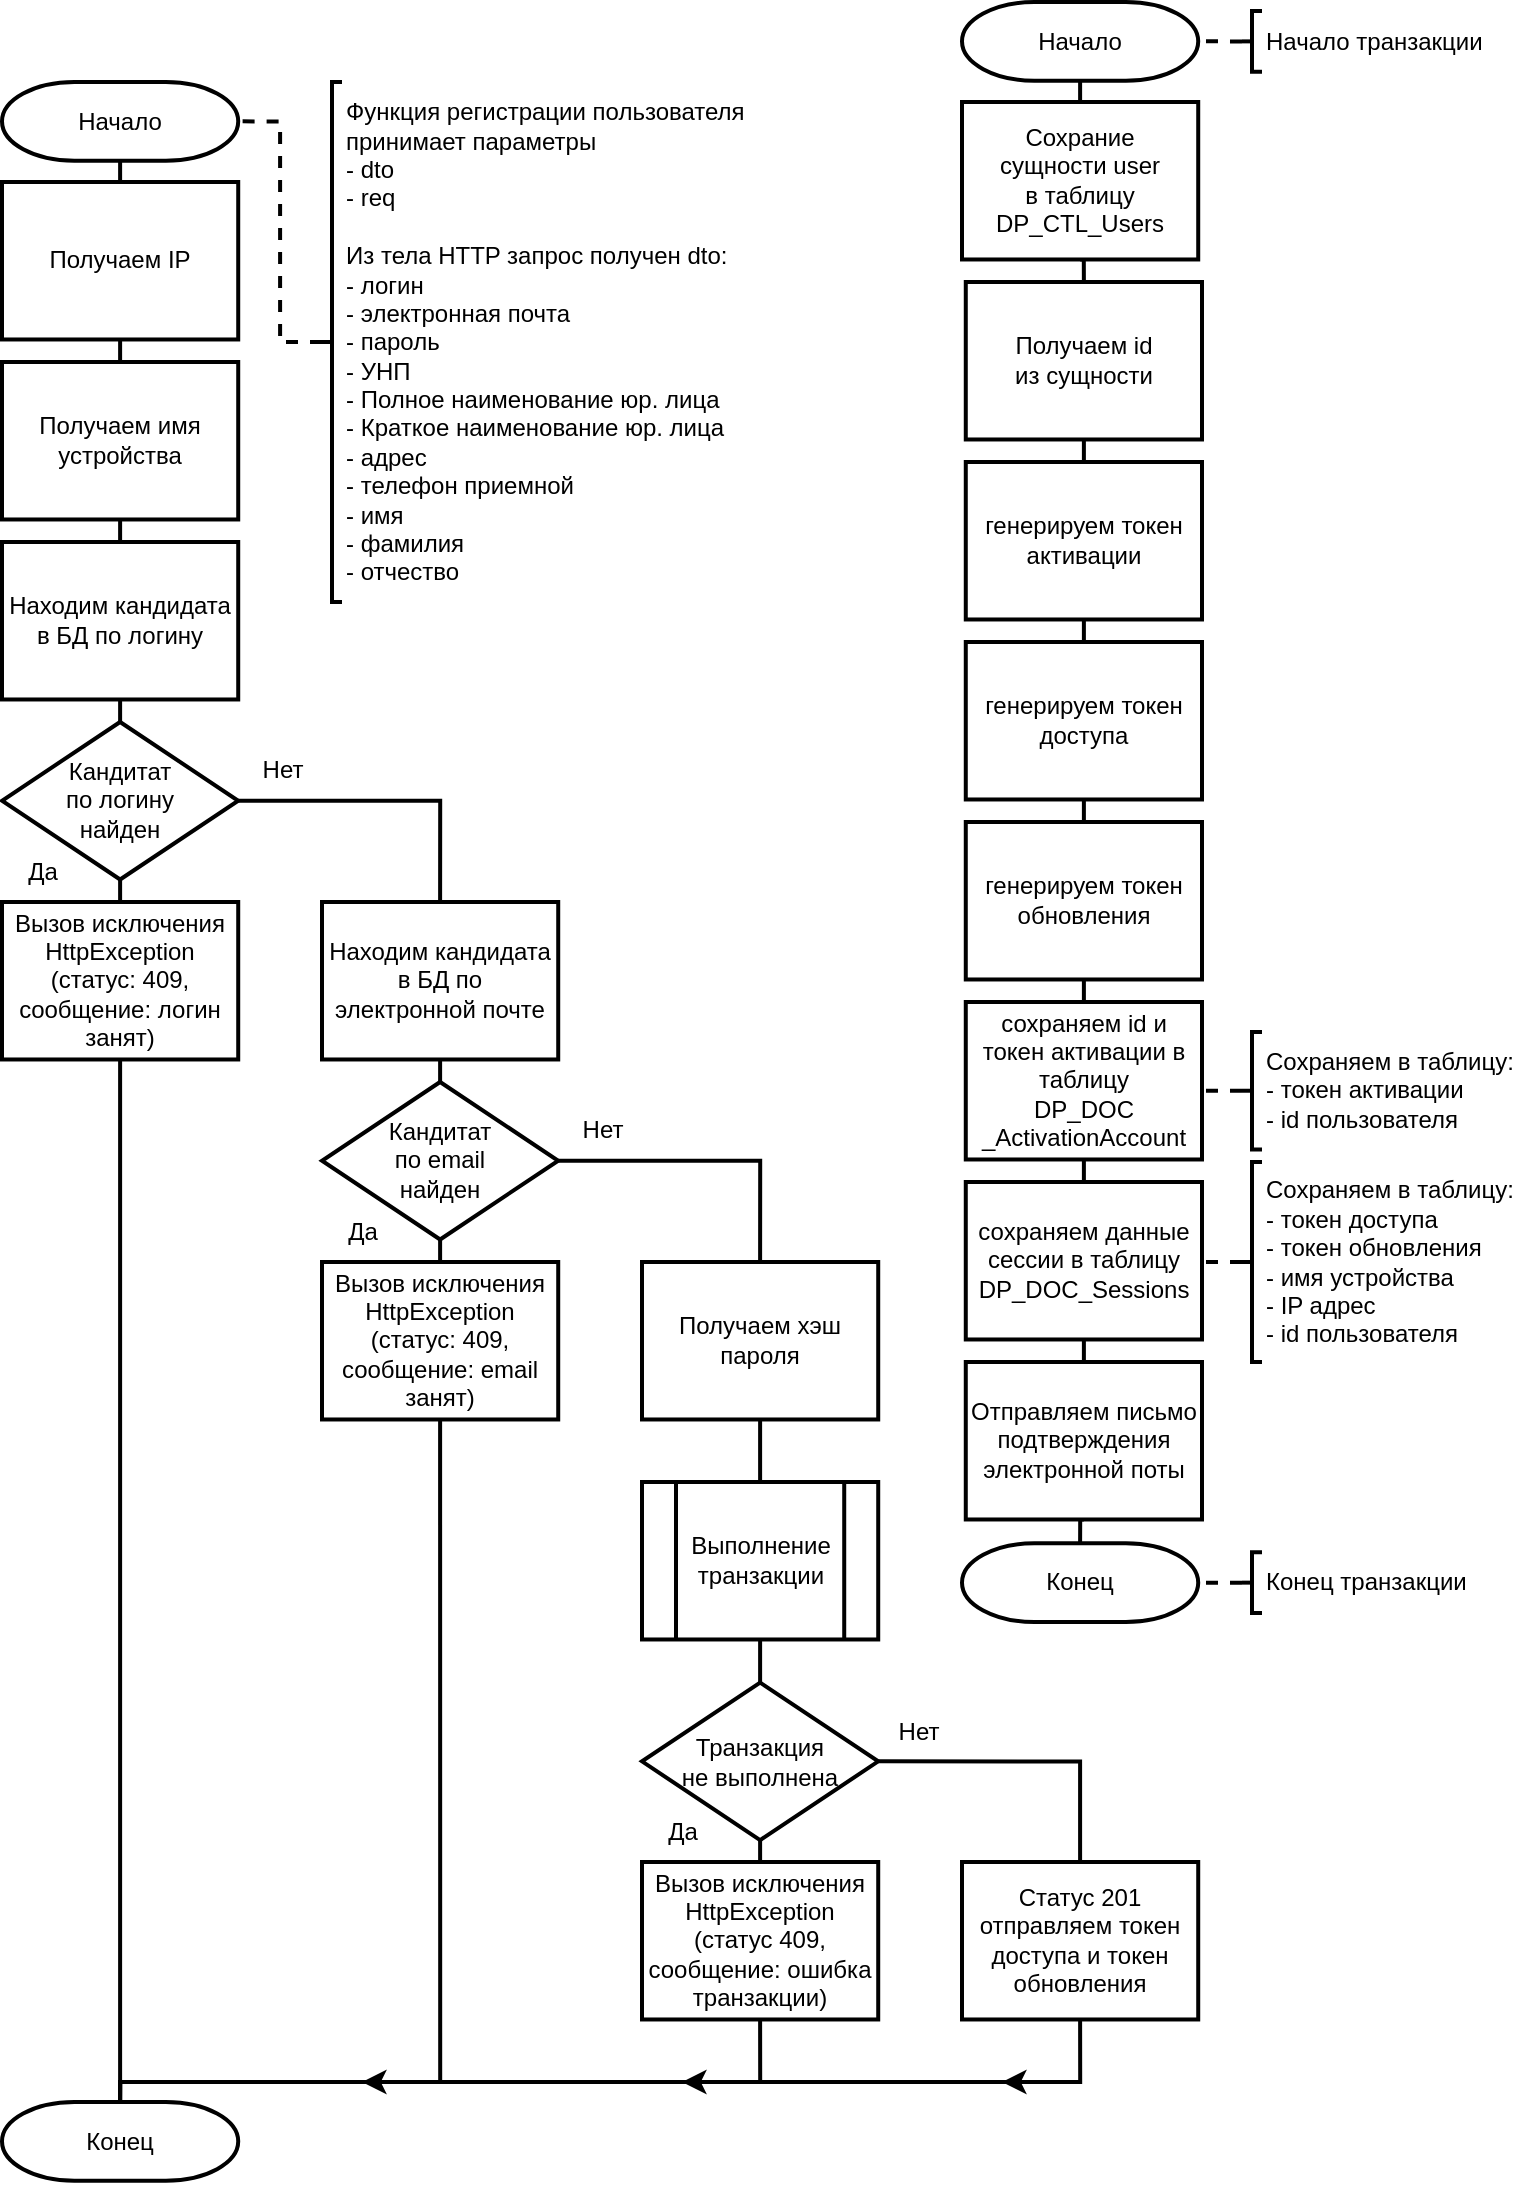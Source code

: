 <mxfile version="21.2.8" type="device">
  <diagram name="Page-1" id="65RWS4c9OcAGgr6btjHW">
    <mxGraphModel dx="1418" dy="1997" grid="1" gridSize="10" guides="1" tooltips="1" connect="1" arrows="1" fold="1" page="1" pageScale="1" pageWidth="827" pageHeight="1169" math="0" shadow="0">
      <root>
        <mxCell id="0" />
        <mxCell id="1" parent="0" />
        <mxCell id="mSg4vqagDVykyoOJezJS-27" style="edgeStyle=orthogonalEdgeStyle;rounded=0;orthogonalLoop=1;jettySize=auto;html=1;exitX=0.5;exitY=1;exitDx=0;exitDy=0;exitPerimeter=0;entryX=0.5;entryY=0;entryDx=0;entryDy=0;strokeWidth=2;endArrow=none;endFill=0;" parent="1" source="mSg4vqagDVykyoOJezJS-9" target="mSg4vqagDVykyoOJezJS-10" edge="1">
          <mxGeometry relative="1" as="geometry" />
        </mxCell>
        <mxCell id="mSg4vqagDVykyoOJezJS-9" value="Начало" style="strokeWidth=2;html=1;shape=mxgraph.flowchart.terminator;whiteSpace=wrap;" parent="1" vertex="1">
          <mxGeometry x="80" y="40" width="118.11" height="39.37" as="geometry" />
        </mxCell>
        <mxCell id="mSg4vqagDVykyoOJezJS-28" style="edgeStyle=orthogonalEdgeStyle;rounded=0;orthogonalLoop=1;jettySize=auto;html=1;exitX=0.5;exitY=1;exitDx=0;exitDy=0;entryX=0.5;entryY=0;entryDx=0;entryDy=0;endArrow=none;endFill=0;strokeWidth=2;" parent="1" source="mSg4vqagDVykyoOJezJS-10" target="mSg4vqagDVykyoOJezJS-11" edge="1">
          <mxGeometry relative="1" as="geometry" />
        </mxCell>
        <mxCell id="mSg4vqagDVykyoOJezJS-10" value="Получаем IP" style="rounded=0;whiteSpace=wrap;html=1;absoluteArcSize=1;arcSize=14;strokeWidth=2;" parent="1" vertex="1">
          <mxGeometry x="80" y="90" width="118.11" height="78.74" as="geometry" />
        </mxCell>
        <mxCell id="mSg4vqagDVykyoOJezJS-29" style="edgeStyle=orthogonalEdgeStyle;rounded=0;orthogonalLoop=1;jettySize=auto;html=1;exitX=0.5;exitY=1;exitDx=0;exitDy=0;entryX=0.5;entryY=0;entryDx=0;entryDy=0;strokeWidth=2;endArrow=none;endFill=0;" parent="1" source="mSg4vqagDVykyoOJezJS-11" target="mSg4vqagDVykyoOJezJS-16" edge="1">
          <mxGeometry relative="1" as="geometry" />
        </mxCell>
        <mxCell id="mSg4vqagDVykyoOJezJS-11" value="Получаем имя устройства" style="rounded=0;whiteSpace=wrap;html=1;absoluteArcSize=1;arcSize=14;strokeWidth=2;" parent="1" vertex="1">
          <mxGeometry x="80" y="180" width="118.11" height="78.74" as="geometry" />
        </mxCell>
        <mxCell id="mSg4vqagDVykyoOJezJS-30" style="edgeStyle=orthogonalEdgeStyle;rounded=0;orthogonalLoop=1;jettySize=auto;html=1;exitX=0.5;exitY=1;exitDx=0;exitDy=0;entryX=0.5;entryY=0;entryDx=0;entryDy=0;entryPerimeter=0;strokeWidth=2;endArrow=none;endFill=0;" parent="1" source="mSg4vqagDVykyoOJezJS-16" target="mSg4vqagDVykyoOJezJS-18" edge="1">
          <mxGeometry relative="1" as="geometry" />
        </mxCell>
        <mxCell id="mSg4vqagDVykyoOJezJS-16" value="Находим кандидата в БД по логину" style="rounded=0;whiteSpace=wrap;html=1;absoluteArcSize=1;arcSize=14;strokeWidth=2;" parent="1" vertex="1">
          <mxGeometry x="80" y="270" width="118.11" height="78.74" as="geometry" />
        </mxCell>
        <mxCell id="mSg4vqagDVykyoOJezJS-31" style="edgeStyle=orthogonalEdgeStyle;rounded=0;orthogonalLoop=1;jettySize=auto;html=1;exitX=0.5;exitY=1;exitDx=0;exitDy=0;exitPerimeter=0;entryX=0.5;entryY=0;entryDx=0;entryDy=0;endArrow=none;endFill=0;strokeWidth=2;" parent="1" source="mSg4vqagDVykyoOJezJS-18" target="mSg4vqagDVykyoOJezJS-19" edge="1">
          <mxGeometry relative="1" as="geometry" />
        </mxCell>
        <mxCell id="mSg4vqagDVykyoOJezJS-32" style="edgeStyle=orthogonalEdgeStyle;rounded=0;orthogonalLoop=1;jettySize=auto;html=1;exitX=1;exitY=0.5;exitDx=0;exitDy=0;exitPerimeter=0;entryX=0.5;entryY=0;entryDx=0;entryDy=0;strokeWidth=2;endArrow=none;endFill=0;" parent="1" source="mSg4vqagDVykyoOJezJS-18" target="mSg4vqagDVykyoOJezJS-20" edge="1">
          <mxGeometry relative="1" as="geometry" />
        </mxCell>
        <mxCell id="mSg4vqagDVykyoOJezJS-18" value="Кандитат&lt;br&gt;по логину&lt;br&gt;найден" style="strokeWidth=2;html=1;shape=mxgraph.flowchart.decision;whiteSpace=wrap;" parent="1" vertex="1">
          <mxGeometry x="80" y="360" width="118.11" height="78.74" as="geometry" />
        </mxCell>
        <mxCell id="mSg4vqagDVykyoOJezJS-35" style="edgeStyle=orthogonalEdgeStyle;rounded=0;orthogonalLoop=1;jettySize=auto;html=1;exitX=0.5;exitY=1;exitDx=0;exitDy=0;entryX=0.5;entryY=0;entryDx=0;entryDy=0;entryPerimeter=0;strokeWidth=2;endArrow=none;endFill=0;" parent="1" source="mSg4vqagDVykyoOJezJS-19" target="mSg4vqagDVykyoOJezJS-26" edge="1">
          <mxGeometry relative="1" as="geometry" />
        </mxCell>
        <mxCell id="mSg4vqagDVykyoOJezJS-19" value="Вызов исключения&lt;br&gt;HttpException&lt;br&gt;(cтатус: 409, cообщение: логин занят)" style="rounded=0;whiteSpace=wrap;html=1;absoluteArcSize=1;arcSize=14;strokeWidth=2;" parent="1" vertex="1">
          <mxGeometry x="80" y="450" width="118.11" height="78.74" as="geometry" />
        </mxCell>
        <mxCell id="mSg4vqagDVykyoOJezJS-33" style="edgeStyle=orthogonalEdgeStyle;rounded=0;orthogonalLoop=1;jettySize=auto;html=1;exitX=0.5;exitY=1;exitDx=0;exitDy=0;entryX=0.5;entryY=0;entryDx=0;entryDy=0;entryPerimeter=0;endArrow=none;endFill=0;strokeWidth=2;" parent="1" source="mSg4vqagDVykyoOJezJS-20" target="mSg4vqagDVykyoOJezJS-22" edge="1">
          <mxGeometry relative="1" as="geometry" />
        </mxCell>
        <mxCell id="mSg4vqagDVykyoOJezJS-20" value="Находим кандидата в БД по&lt;br&gt;электронной почте" style="rounded=0;whiteSpace=wrap;html=1;absoluteArcSize=1;arcSize=14;strokeWidth=2;" parent="1" vertex="1">
          <mxGeometry x="240" y="450" width="118.11" height="78.74" as="geometry" />
        </mxCell>
        <mxCell id="mSg4vqagDVykyoOJezJS-36" style="edgeStyle=orthogonalEdgeStyle;rounded=0;orthogonalLoop=1;jettySize=auto;html=1;exitX=0.5;exitY=1;exitDx=0;exitDy=0;exitPerimeter=0;entryX=0.5;entryY=0;entryDx=0;entryDy=0;strokeWidth=2;endArrow=none;endFill=0;" parent="1" source="mSg4vqagDVykyoOJezJS-22" target="mSg4vqagDVykyoOJezJS-23" edge="1">
          <mxGeometry relative="1" as="geometry" />
        </mxCell>
        <mxCell id="mSg4vqagDVykyoOJezJS-37" style="edgeStyle=orthogonalEdgeStyle;rounded=0;orthogonalLoop=1;jettySize=auto;html=1;exitX=1;exitY=0.5;exitDx=0;exitDy=0;exitPerimeter=0;entryX=0.5;entryY=0;entryDx=0;entryDy=0;strokeWidth=2;endArrow=none;endFill=0;" parent="1" source="mSg4vqagDVykyoOJezJS-22" target="mSg4vqagDVykyoOJezJS-24" edge="1">
          <mxGeometry relative="1" as="geometry" />
        </mxCell>
        <mxCell id="mSg4vqagDVykyoOJezJS-22" value="Кандитат&lt;br&gt;по email&lt;br&gt;найден" style="strokeWidth=2;html=1;shape=mxgraph.flowchart.decision;whiteSpace=wrap;" parent="1" vertex="1">
          <mxGeometry x="240" y="540" width="118.11" height="78.74" as="geometry" />
        </mxCell>
        <mxCell id="mSg4vqagDVykyoOJezJS-63" style="edgeStyle=orthogonalEdgeStyle;rounded=0;orthogonalLoop=1;jettySize=auto;html=1;exitX=0.5;exitY=1;exitDx=0;exitDy=0;entryX=0.5;entryY=0;entryDx=0;entryDy=0;entryPerimeter=0;endArrow=none;endFill=0;strokeWidth=2;" parent="1" source="mSg4vqagDVykyoOJezJS-23" target="mSg4vqagDVykyoOJezJS-26" edge="1">
          <mxGeometry relative="1" as="geometry">
            <Array as="points">
              <mxPoint x="299" y="1040" />
              <mxPoint x="139" y="1040" />
            </Array>
          </mxGeometry>
        </mxCell>
        <mxCell id="mSg4vqagDVykyoOJezJS-23" value="Вызов исключения&lt;br&gt;HttpException&lt;br&gt;(статус: 409,&lt;br&gt;сообщение: email занят)" style="rounded=0;whiteSpace=wrap;html=1;absoluteArcSize=1;arcSize=14;strokeWidth=2;" parent="1" vertex="1">
          <mxGeometry x="240" y="630" width="118.11" height="78.74" as="geometry" />
        </mxCell>
        <mxCell id="mSg4vqagDVykyoOJezJS-38" style="edgeStyle=orthogonalEdgeStyle;rounded=0;orthogonalLoop=1;jettySize=auto;html=1;exitX=0.5;exitY=1;exitDx=0;exitDy=0;entryX=0.5;entryY=0;entryDx=0;entryDy=0;strokeWidth=2;endArrow=none;endFill=0;" parent="1" source="mSg4vqagDVykyoOJezJS-24" target="mSg4vqagDVykyoOJezJS-25" edge="1">
          <mxGeometry relative="1" as="geometry" />
        </mxCell>
        <mxCell id="mSg4vqagDVykyoOJezJS-24" value="Получаем хэш пароля" style="rounded=0;whiteSpace=wrap;html=1;absoluteArcSize=1;arcSize=14;strokeWidth=2;" parent="1" vertex="1">
          <mxGeometry x="400" y="630" width="118.11" height="78.74" as="geometry" />
        </mxCell>
        <mxCell id="mSg4vqagDVykyoOJezJS-60" style="edgeStyle=orthogonalEdgeStyle;rounded=0;orthogonalLoop=1;jettySize=auto;html=1;exitX=0.5;exitY=1;exitDx=0;exitDy=0;entryX=0.5;entryY=0;entryDx=0;entryDy=0;entryPerimeter=0;endArrow=none;endFill=0;strokeWidth=2;" parent="1" source="mSg4vqagDVykyoOJezJS-25" target="mSg4vqagDVykyoOJezJS-57" edge="1">
          <mxGeometry relative="1" as="geometry" />
        </mxCell>
        <mxCell id="mSg4vqagDVykyoOJezJS-25" value="Выполнение транзакции" style="verticalLabelPosition=middle;verticalAlign=middle;html=1;shape=process;whiteSpace=wrap;rounded=0;size=0.14;arcSize=6;labelPosition=center;align=center;strokeWidth=2;" parent="1" vertex="1">
          <mxGeometry x="400" y="740" width="118.11" height="78.74" as="geometry" />
        </mxCell>
        <mxCell id="mSg4vqagDVykyoOJezJS-26" value="Конец" style="strokeWidth=2;html=1;shape=mxgraph.flowchart.terminator;whiteSpace=wrap;" parent="1" vertex="1">
          <mxGeometry x="80" y="1050" width="118.11" height="39.37" as="geometry" />
        </mxCell>
        <mxCell id="mSg4vqagDVykyoOJezJS-41" value="" style="endArrow=classic;html=1;rounded=0;strokeWidth=2;" parent="1" edge="1">
          <mxGeometry width="50" height="50" relative="1" as="geometry">
            <mxPoint x="300" y="1040" as="sourcePoint" />
            <mxPoint x="260" y="1040" as="targetPoint" />
          </mxGeometry>
        </mxCell>
        <mxCell id="mSg4vqagDVykyoOJezJS-42" value="" style="endArrow=classic;html=1;rounded=0;strokeWidth=2;" parent="1" edge="1">
          <mxGeometry width="50" height="50" relative="1" as="geometry">
            <mxPoint x="620" y="1040" as="sourcePoint" />
            <mxPoint x="580" y="1040" as="targetPoint" />
          </mxGeometry>
        </mxCell>
        <mxCell id="mSg4vqagDVykyoOJezJS-75" style="edgeStyle=orthogonalEdgeStyle;rounded=0;orthogonalLoop=1;jettySize=auto;html=1;exitX=0.5;exitY=1;exitDx=0;exitDy=0;exitPerimeter=0;entryX=0.5;entryY=0;entryDx=0;entryDy=0;strokeWidth=2;endArrow=none;endFill=0;" parent="1" source="mSg4vqagDVykyoOJezJS-43" target="mSg4vqagDVykyoOJezJS-44" edge="1">
          <mxGeometry relative="1" as="geometry" />
        </mxCell>
        <mxCell id="mSg4vqagDVykyoOJezJS-43" value="Начало" style="strokeWidth=2;html=1;shape=mxgraph.flowchart.terminator;whiteSpace=wrap;" parent="1" vertex="1">
          <mxGeometry x="560" width="118.11" height="39.37" as="geometry" />
        </mxCell>
        <mxCell id="mSg4vqagDVykyoOJezJS-76" style="edgeStyle=orthogonalEdgeStyle;rounded=0;orthogonalLoop=1;jettySize=auto;html=1;exitX=0.5;exitY=1;exitDx=0;exitDy=0;entryX=0.5;entryY=0;entryDx=0;entryDy=0;strokeWidth=2;endArrow=none;endFill=0;" parent="1" source="mSg4vqagDVykyoOJezJS-44" target="mSg4vqagDVykyoOJezJS-45" edge="1">
          <mxGeometry relative="1" as="geometry" />
        </mxCell>
        <mxCell id="mSg4vqagDVykyoOJezJS-44" value="Сохрание&lt;br&gt;сущности&amp;nbsp;user&lt;br&gt;в таблицу DP_CTL_Users" style="rounded=0;whiteSpace=wrap;html=1;absoluteArcSize=1;arcSize=14;strokeWidth=2;" parent="1" vertex="1">
          <mxGeometry x="560" y="50" width="118.11" height="78.74" as="geometry" />
        </mxCell>
        <mxCell id="mSg4vqagDVykyoOJezJS-77" style="edgeStyle=orthogonalEdgeStyle;rounded=0;orthogonalLoop=1;jettySize=auto;html=1;exitX=0.5;exitY=1;exitDx=0;exitDy=0;entryX=0.5;entryY=0;entryDx=0;entryDy=0;strokeWidth=2;endArrow=none;endFill=0;" parent="1" source="mSg4vqagDVykyoOJezJS-45" target="mSg4vqagDVykyoOJezJS-46" edge="1">
          <mxGeometry relative="1" as="geometry" />
        </mxCell>
        <mxCell id="mSg4vqagDVykyoOJezJS-45" value="Получаем id&lt;br&gt;из сущности" style="rounded=0;whiteSpace=wrap;html=1;absoluteArcSize=1;arcSize=14;strokeWidth=2;" parent="1" vertex="1">
          <mxGeometry x="561.89" y="140" width="118.11" height="78.74" as="geometry" />
        </mxCell>
        <mxCell id="mSg4vqagDVykyoOJezJS-78" style="edgeStyle=orthogonalEdgeStyle;rounded=0;orthogonalLoop=1;jettySize=auto;html=1;exitX=0.5;exitY=1;exitDx=0;exitDy=0;entryX=0.5;entryY=0;entryDx=0;entryDy=0;strokeWidth=2;endArrow=none;endFill=0;" parent="1" source="mSg4vqagDVykyoOJezJS-46" target="mSg4vqagDVykyoOJezJS-47" edge="1">
          <mxGeometry relative="1" as="geometry" />
        </mxCell>
        <mxCell id="mSg4vqagDVykyoOJezJS-46" value="генерируем токен активации" style="rounded=0;whiteSpace=wrap;html=1;absoluteArcSize=1;arcSize=14;strokeWidth=2;" parent="1" vertex="1">
          <mxGeometry x="561.89" y="230" width="118.11" height="78.74" as="geometry" />
        </mxCell>
        <mxCell id="mSg4vqagDVykyoOJezJS-79" style="edgeStyle=orthogonalEdgeStyle;rounded=0;orthogonalLoop=1;jettySize=auto;html=1;exitX=0.5;exitY=1;exitDx=0;exitDy=0;entryX=0.5;entryY=0;entryDx=0;entryDy=0;strokeWidth=2;endArrow=none;endFill=0;" parent="1" source="mSg4vqagDVykyoOJezJS-47" target="mSg4vqagDVykyoOJezJS-48" edge="1">
          <mxGeometry relative="1" as="geometry" />
        </mxCell>
        <mxCell id="mSg4vqagDVykyoOJezJS-47" value="генерируем токен доступа" style="rounded=0;whiteSpace=wrap;html=1;absoluteArcSize=1;arcSize=14;strokeWidth=2;" parent="1" vertex="1">
          <mxGeometry x="561.89" y="320" width="118.11" height="78.74" as="geometry" />
        </mxCell>
        <mxCell id="mSg4vqagDVykyoOJezJS-80" style="edgeStyle=orthogonalEdgeStyle;rounded=0;orthogonalLoop=1;jettySize=auto;html=1;exitX=0.5;exitY=1;exitDx=0;exitDy=0;entryX=0.5;entryY=0;entryDx=0;entryDy=0;endArrow=none;endFill=0;strokeWidth=2;" parent="1" source="mSg4vqagDVykyoOJezJS-48" target="mSg4vqagDVykyoOJezJS-49" edge="1">
          <mxGeometry relative="1" as="geometry" />
        </mxCell>
        <mxCell id="mSg4vqagDVykyoOJezJS-48" value="генерируем токен обновления" style="rounded=0;whiteSpace=wrap;html=1;absoluteArcSize=1;arcSize=14;strokeWidth=2;" parent="1" vertex="1">
          <mxGeometry x="561.89" y="410" width="118.11" height="78.74" as="geometry" />
        </mxCell>
        <mxCell id="mSg4vqagDVykyoOJezJS-81" style="edgeStyle=orthogonalEdgeStyle;rounded=0;orthogonalLoop=1;jettySize=auto;html=1;exitX=0.5;exitY=1;exitDx=0;exitDy=0;entryX=0.5;entryY=0;entryDx=0;entryDy=0;endArrow=none;endFill=0;strokeWidth=2;" parent="1" source="mSg4vqagDVykyoOJezJS-49" target="mSg4vqagDVykyoOJezJS-50" edge="1">
          <mxGeometry relative="1" as="geometry" />
        </mxCell>
        <mxCell id="mSg4vqagDVykyoOJezJS-49" value="сохраняем id и токен активации в таблицу&lt;br&gt;DP_DOC&lt;br&gt;_ActivationAccount" style="rounded=0;whiteSpace=wrap;html=1;absoluteArcSize=1;arcSize=14;strokeWidth=2;" parent="1" vertex="1">
          <mxGeometry x="561.89" y="500" width="118.11" height="78.74" as="geometry" />
        </mxCell>
        <mxCell id="mSg4vqagDVykyoOJezJS-82" style="edgeStyle=orthogonalEdgeStyle;rounded=0;orthogonalLoop=1;jettySize=auto;html=1;exitX=0.5;exitY=1;exitDx=0;exitDy=0;entryX=0.5;entryY=0;entryDx=0;entryDy=0;endArrow=none;endFill=0;strokeWidth=2;" parent="1" source="mSg4vqagDVykyoOJezJS-50" target="mSg4vqagDVykyoOJezJS-53" edge="1">
          <mxGeometry relative="1" as="geometry" />
        </mxCell>
        <mxCell id="mSg4vqagDVykyoOJezJS-50" value="сохраняем данные сессии в таблицу&lt;br&gt;DP_DOC_Sessions" style="rounded=0;whiteSpace=wrap;html=1;absoluteArcSize=1;arcSize=14;strokeWidth=2;" parent="1" vertex="1">
          <mxGeometry x="561.89" y="590" width="118.11" height="78.74" as="geometry" />
        </mxCell>
        <mxCell id="mSg4vqagDVykyoOJezJS-85" style="edgeStyle=orthogonalEdgeStyle;rounded=0;orthogonalLoop=1;jettySize=auto;html=1;exitX=0;exitY=0.5;exitDx=0;exitDy=0;exitPerimeter=0;entryX=1;entryY=0.5;entryDx=0;entryDy=0;endArrow=none;endFill=0;strokeWidth=2;dashed=1;" parent="1" source="mSg4vqagDVykyoOJezJS-51" target="mSg4vqagDVykyoOJezJS-50" edge="1">
          <mxGeometry relative="1" as="geometry" />
        </mxCell>
        <mxCell id="mSg4vqagDVykyoOJezJS-51" value="Сохраняем в таблицу:&lt;br&gt;- токен доступа&lt;br&gt;- токен обновления&lt;br&gt;- имя устройства&lt;br&gt;- IP адрес&lt;br&gt;- id пользователя" style="strokeWidth=2;html=1;shape=mxgraph.flowchart.annotation_2;align=left;labelPosition=right;pointerEvents=1;" parent="1" vertex="1">
          <mxGeometry x="700" y="580" width="10" height="100" as="geometry" />
        </mxCell>
        <mxCell id="mSg4vqagDVykyoOJezJS-84" style="edgeStyle=orthogonalEdgeStyle;rounded=0;orthogonalLoop=1;jettySize=auto;html=1;exitX=0;exitY=0.5;exitDx=0;exitDy=0;exitPerimeter=0;entryX=1;entryY=0.5;entryDx=0;entryDy=0;endArrow=none;endFill=0;strokeWidth=2;dashed=1;" parent="1" source="mSg4vqagDVykyoOJezJS-52" target="mSg4vqagDVykyoOJezJS-49" edge="1">
          <mxGeometry relative="1" as="geometry" />
        </mxCell>
        <mxCell id="mSg4vqagDVykyoOJezJS-52" value="Сохраняем в таблицу:&lt;br&gt;- токен активации&lt;br&gt;- id пользователя" style="strokeWidth=2;html=1;shape=mxgraph.flowchart.annotation_2;align=left;labelPosition=right;pointerEvents=1;" parent="1" vertex="1">
          <mxGeometry x="700" y="515" width="10" height="58.74" as="geometry" />
        </mxCell>
        <mxCell id="mSg4vqagDVykyoOJezJS-83" style="edgeStyle=orthogonalEdgeStyle;rounded=0;orthogonalLoop=1;jettySize=auto;html=1;exitX=0.5;exitY=1;exitDx=0;exitDy=0;entryX=0.5;entryY=0;entryDx=0;entryDy=0;entryPerimeter=0;strokeWidth=2;endArrow=none;endFill=0;" parent="1" source="mSg4vqagDVykyoOJezJS-53" target="mSg4vqagDVykyoOJezJS-54" edge="1">
          <mxGeometry relative="1" as="geometry" />
        </mxCell>
        <mxCell id="mSg4vqagDVykyoOJezJS-53" value="Отправляем письмо подтверждения электронной поты" style="rounded=0;whiteSpace=wrap;html=1;absoluteArcSize=1;arcSize=14;strokeWidth=2;" parent="1" vertex="1">
          <mxGeometry x="561.89" y="680" width="118.11" height="78.74" as="geometry" />
        </mxCell>
        <mxCell id="mSg4vqagDVykyoOJezJS-54" value="Конец" style="strokeWidth=2;html=1;shape=mxgraph.flowchart.terminator;whiteSpace=wrap;" parent="1" vertex="1">
          <mxGeometry x="560" y="770.63" width="118.11" height="39.37" as="geometry" />
        </mxCell>
        <mxCell id="mSg4vqagDVykyoOJezJS-56" style="edgeStyle=orthogonalEdgeStyle;rounded=0;orthogonalLoop=1;jettySize=auto;html=1;exitX=0;exitY=0.5;exitDx=0;exitDy=0;exitPerimeter=0;entryX=1;entryY=0.5;entryDx=0;entryDy=0;entryPerimeter=0;endArrow=none;endFill=0;strokeWidth=2;dashed=1;" parent="1" source="mSg4vqagDVykyoOJezJS-55" target="mSg4vqagDVykyoOJezJS-9" edge="1">
          <mxGeometry relative="1" as="geometry" />
        </mxCell>
        <mxCell id="mSg4vqagDVykyoOJezJS-55" value="Функция регистрации пользователя&lt;br&gt;принимает параметры&lt;br&gt;- dto&lt;br&gt;- req&lt;br&gt;&lt;br&gt;Из тела HTTP запрос получен dto:&lt;br&gt;- логин&lt;br&gt;- электронная почта&lt;br&gt;- пароль&lt;br&gt;- УНП&lt;br&gt;- Полное наименование юр. лица&lt;br&gt;- Краткое наименование юр. лица&lt;br&gt;- адрес&lt;br&gt;- телефон приемной&lt;br&gt;- имя&lt;br&gt;- фамилия&lt;br&gt;- отчество" style="strokeWidth=2;html=1;shape=mxgraph.flowchart.annotation_2;align=left;labelPosition=right;pointerEvents=1;" parent="1" vertex="1">
          <mxGeometry x="240" y="40" width="10" height="260" as="geometry" />
        </mxCell>
        <mxCell id="mSg4vqagDVykyoOJezJS-61" style="edgeStyle=orthogonalEdgeStyle;rounded=0;orthogonalLoop=1;jettySize=auto;html=1;exitX=0.5;exitY=1;exitDx=0;exitDy=0;exitPerimeter=0;entryX=0.5;entryY=0;entryDx=0;entryDy=0;endArrow=none;endFill=0;strokeWidth=2;" parent="1" source="mSg4vqagDVykyoOJezJS-57" target="mSg4vqagDVykyoOJezJS-58" edge="1">
          <mxGeometry relative="1" as="geometry" />
        </mxCell>
        <mxCell id="mSg4vqagDVykyoOJezJS-62" style="edgeStyle=orthogonalEdgeStyle;rounded=0;orthogonalLoop=1;jettySize=auto;html=1;exitX=1;exitY=0.5;exitDx=0;exitDy=0;exitPerimeter=0;strokeWidth=2;endArrow=none;endFill=0;" parent="1" source="mSg4vqagDVykyoOJezJS-57" target="mSg4vqagDVykyoOJezJS-59" edge="1">
          <mxGeometry relative="1" as="geometry" />
        </mxCell>
        <mxCell id="mSg4vqagDVykyoOJezJS-57" value="Транзакция&lt;br&gt;не выполнена" style="strokeWidth=2;html=1;shape=mxgraph.flowchart.decision;whiteSpace=wrap;" parent="1" vertex="1">
          <mxGeometry x="400" y="840.31" width="118.11" height="78.74" as="geometry" />
        </mxCell>
        <mxCell id="mSg4vqagDVykyoOJezJS-65" style="edgeStyle=orthogonalEdgeStyle;rounded=0;orthogonalLoop=1;jettySize=auto;html=1;exitX=0.5;exitY=1;exitDx=0;exitDy=0;endArrow=none;endFill=0;strokeWidth=2;" parent="1" source="mSg4vqagDVykyoOJezJS-58" target="mSg4vqagDVykyoOJezJS-26" edge="1">
          <mxGeometry relative="1" as="geometry">
            <Array as="points">
              <mxPoint x="459" y="1040" />
              <mxPoint x="139" y="1040" />
            </Array>
          </mxGeometry>
        </mxCell>
        <mxCell id="mSg4vqagDVykyoOJezJS-58" value="Вызов исключения&lt;br style=&quot;border-color: var(--border-color);&quot;&gt;HttpException&lt;br&gt;(статус 409, сообщение: ошибка транзакции)" style="rounded=0;whiteSpace=wrap;html=1;absoluteArcSize=1;arcSize=14;strokeWidth=2;" parent="1" vertex="1">
          <mxGeometry x="400" y="930" width="118.11" height="78.74" as="geometry" />
        </mxCell>
        <mxCell id="mSg4vqagDVykyoOJezJS-66" style="edgeStyle=orthogonalEdgeStyle;rounded=0;orthogonalLoop=1;jettySize=auto;html=1;exitX=0.5;exitY=1;exitDx=0;exitDy=0;entryX=0.5;entryY=0;entryDx=0;entryDy=0;entryPerimeter=0;endArrow=none;endFill=0;strokeWidth=2;" parent="1" source="mSg4vqagDVykyoOJezJS-59" target="mSg4vqagDVykyoOJezJS-26" edge="1">
          <mxGeometry relative="1" as="geometry">
            <Array as="points">
              <mxPoint x="619" y="1040" />
              <mxPoint x="139" y="1040" />
            </Array>
          </mxGeometry>
        </mxCell>
        <mxCell id="mSg4vqagDVykyoOJezJS-59" value="Статус 201&lt;br&gt;отправляем токен доступа и токен обновления" style="rounded=0;whiteSpace=wrap;html=1;absoluteArcSize=1;arcSize=14;strokeWidth=2;" parent="1" vertex="1">
          <mxGeometry x="560" y="930" width="118.11" height="78.74" as="geometry" />
        </mxCell>
        <mxCell id="mSg4vqagDVykyoOJezJS-67" value="" style="endArrow=classic;html=1;rounded=0;strokeWidth=2;" parent="1" edge="1">
          <mxGeometry width="50" height="50" relative="1" as="geometry">
            <mxPoint x="460" y="1040" as="sourcePoint" />
            <mxPoint x="420" y="1040" as="targetPoint" />
          </mxGeometry>
        </mxCell>
        <mxCell id="mSg4vqagDVykyoOJezJS-68" value="Да" style="text;html=1;align=center;verticalAlign=middle;resizable=0;points=[];autosize=1;strokeColor=none;fillColor=none;" parent="1" vertex="1">
          <mxGeometry x="80" y="420" width="40" height="30" as="geometry" />
        </mxCell>
        <mxCell id="mSg4vqagDVykyoOJezJS-69" value="Да" style="text;html=1;align=center;verticalAlign=middle;resizable=0;points=[];autosize=1;strokeColor=none;fillColor=none;" parent="1" vertex="1">
          <mxGeometry x="240" y="600" width="40" height="30" as="geometry" />
        </mxCell>
        <mxCell id="mSg4vqagDVykyoOJezJS-70" value="Да" style="text;html=1;align=center;verticalAlign=middle;resizable=0;points=[];autosize=1;strokeColor=none;fillColor=none;" parent="1" vertex="1">
          <mxGeometry x="400" y="900" width="40" height="30" as="geometry" />
        </mxCell>
        <mxCell id="mSg4vqagDVykyoOJezJS-71" value="Нет" style="text;html=1;align=center;verticalAlign=middle;resizable=0;points=[];autosize=1;strokeColor=none;fillColor=none;" parent="1" vertex="1">
          <mxGeometry x="200" y="368.74" width="40" height="30" as="geometry" />
        </mxCell>
        <mxCell id="mSg4vqagDVykyoOJezJS-72" value="Нет" style="text;html=1;align=center;verticalAlign=middle;resizable=0;points=[];autosize=1;strokeColor=none;fillColor=none;" parent="1" vertex="1">
          <mxGeometry x="360" y="548.74" width="40" height="30" as="geometry" />
        </mxCell>
        <mxCell id="mSg4vqagDVykyoOJezJS-73" value="Нет" style="text;html=1;align=center;verticalAlign=middle;resizable=0;points=[];autosize=1;strokeColor=none;fillColor=none;" parent="1" vertex="1">
          <mxGeometry x="518.11" y="850" width="40" height="30" as="geometry" />
        </mxCell>
        <mxCell id="mSg4vqagDVykyoOJezJS-90" style="edgeStyle=orthogonalEdgeStyle;rounded=0;orthogonalLoop=1;jettySize=auto;html=1;exitX=0;exitY=0.5;exitDx=0;exitDy=0;exitPerimeter=0;entryX=1;entryY=0.5;entryDx=0;entryDy=0;entryPerimeter=0;strokeWidth=2;endArrow=none;endFill=0;dashed=1;" parent="1" source="mSg4vqagDVykyoOJezJS-86" target="mSg4vqagDVykyoOJezJS-43" edge="1">
          <mxGeometry relative="1" as="geometry" />
        </mxCell>
        <mxCell id="mSg4vqagDVykyoOJezJS-86" value="Начало транзакции" style="strokeWidth=2;html=1;shape=mxgraph.flowchart.annotation_2;align=left;labelPosition=right;pointerEvents=1;" parent="1" vertex="1">
          <mxGeometry x="700" y="4.53" width="10" height="30.32" as="geometry" />
        </mxCell>
        <mxCell id="mSg4vqagDVykyoOJezJS-88" style="edgeStyle=orthogonalEdgeStyle;rounded=0;orthogonalLoop=1;jettySize=auto;html=1;exitX=0;exitY=0.5;exitDx=0;exitDy=0;exitPerimeter=0;entryX=1;entryY=0.5;entryDx=0;entryDy=0;entryPerimeter=0;endArrow=none;endFill=0;strokeWidth=2;dashed=1;" parent="1" source="mSg4vqagDVykyoOJezJS-87" target="mSg4vqagDVykyoOJezJS-54" edge="1">
          <mxGeometry relative="1" as="geometry" />
        </mxCell>
        <mxCell id="mSg4vqagDVykyoOJezJS-87" value="Конец транзакции" style="strokeWidth=2;html=1;shape=mxgraph.flowchart.annotation_2;align=left;labelPosition=right;pointerEvents=1;" parent="1" vertex="1">
          <mxGeometry x="700" y="775.16" width="10" height="30.32" as="geometry" />
        </mxCell>
      </root>
    </mxGraphModel>
  </diagram>
</mxfile>
